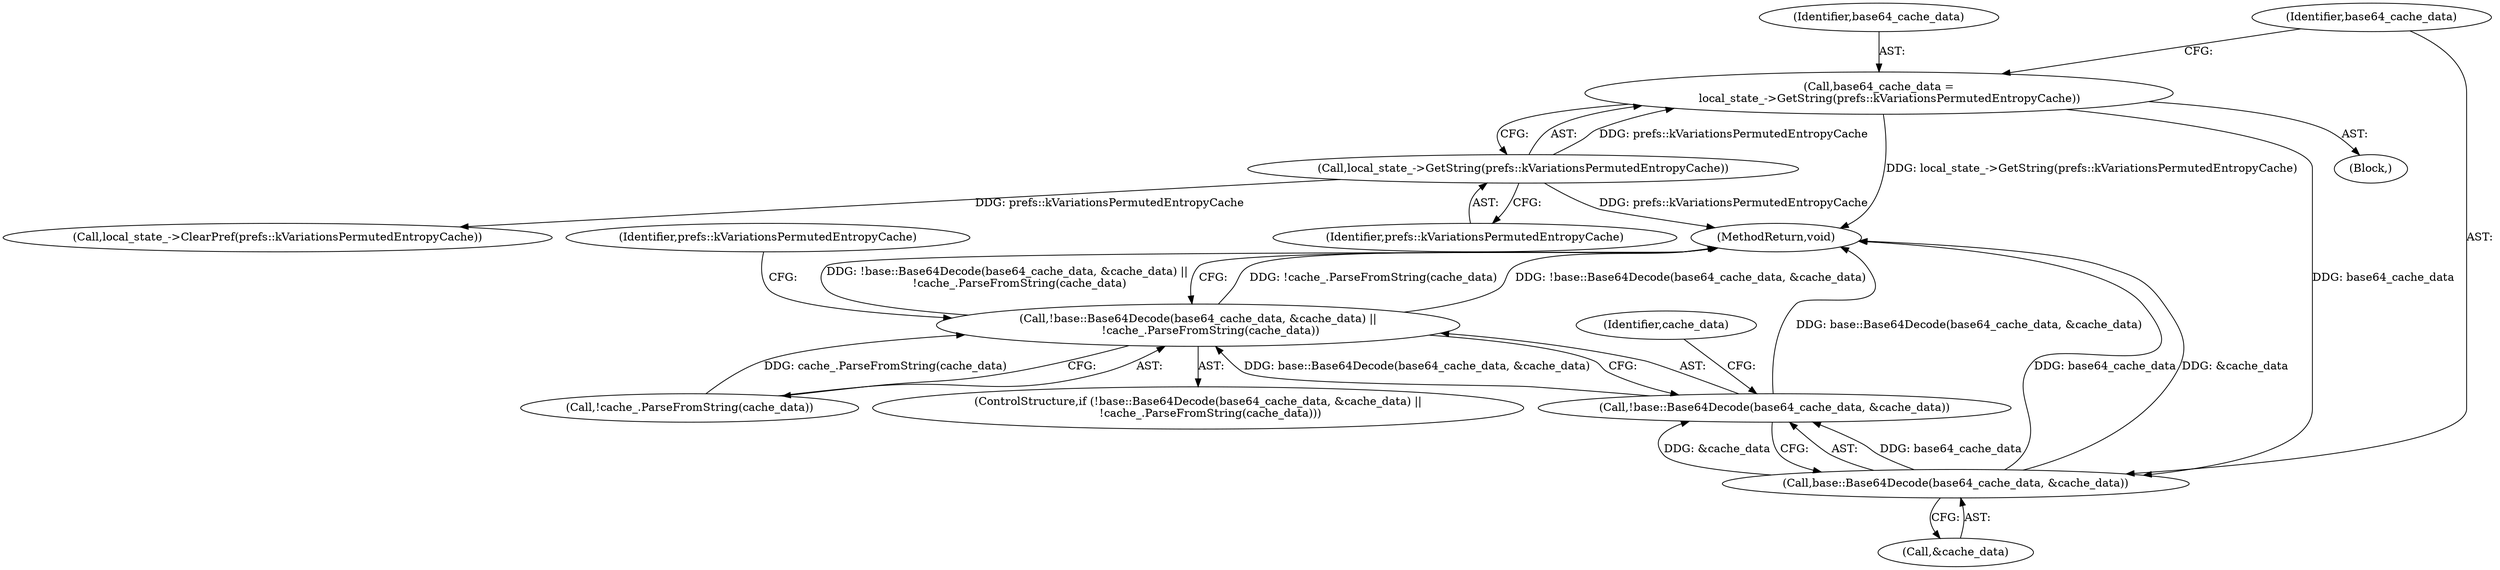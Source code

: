 digraph "1_Chrome_7cb8e1ae121cf6b14aa0a59cc708de630c0ef965_4@del" {
"1000103" [label="(Call,base64_cache_data =\n      local_state_->GetString(prefs::kVariationsPermutedEntropyCache))"];
"1000105" [label="(Call,local_state_->GetString(prefs::kVariationsPermutedEntropyCache))"];
"1000111" [label="(Call,base::Base64Decode(base64_cache_data, &cache_data))"];
"1000110" [label="(Call,!base::Base64Decode(base64_cache_data, &cache_data))"];
"1000109" [label="(Call,!base::Base64Decode(base64_cache_data, &cache_data) ||\n       !cache_.ParseFromString(cache_data))"];
"1000115" [label="(Call,!cache_.ParseFromString(cache_data))"];
"1000120" [label="(Identifier,prefs::kVariationsPermutedEntropyCache)"];
"1000105" [label="(Call,local_state_->GetString(prefs::kVariationsPermutedEntropyCache))"];
"1000111" [label="(Call,base::Base64Decode(base64_cache_data, &cache_data))"];
"1000117" [label="(Identifier,cache_data)"];
"1000106" [label="(Identifier,prefs::kVariationsPermutedEntropyCache)"];
"1000103" [label="(Call,base64_cache_data =\n      local_state_->GetString(prefs::kVariationsPermutedEntropyCache))"];
"1000104" [label="(Identifier,base64_cache_data)"];
"1000119" [label="(Call,local_state_->ClearPref(prefs::kVariationsPermutedEntropyCache))"];
"1000122" [label="(MethodReturn,void)"];
"1000113" [label="(Call,&cache_data)"];
"1000110" [label="(Call,!base::Base64Decode(base64_cache_data, &cache_data))"];
"1000112" [label="(Identifier,base64_cache_data)"];
"1000109" [label="(Call,!base::Base64Decode(base64_cache_data, &cache_data) ||\n       !cache_.ParseFromString(cache_data))"];
"1000108" [label="(ControlStructure,if (!base::Base64Decode(base64_cache_data, &cache_data) ||\n       !cache_.ParseFromString(cache_data)))"];
"1000101" [label="(Block,)"];
"1000103" -> "1000101"  [label="AST: "];
"1000103" -> "1000105"  [label="CFG: "];
"1000104" -> "1000103"  [label="AST: "];
"1000105" -> "1000103"  [label="AST: "];
"1000112" -> "1000103"  [label="CFG: "];
"1000103" -> "1000122"  [label="DDG: local_state_->GetString(prefs::kVariationsPermutedEntropyCache)"];
"1000105" -> "1000103"  [label="DDG: prefs::kVariationsPermutedEntropyCache"];
"1000103" -> "1000111"  [label="DDG: base64_cache_data"];
"1000105" -> "1000106"  [label="CFG: "];
"1000106" -> "1000105"  [label="AST: "];
"1000105" -> "1000122"  [label="DDG: prefs::kVariationsPermutedEntropyCache"];
"1000105" -> "1000119"  [label="DDG: prefs::kVariationsPermutedEntropyCache"];
"1000111" -> "1000110"  [label="AST: "];
"1000111" -> "1000113"  [label="CFG: "];
"1000112" -> "1000111"  [label="AST: "];
"1000113" -> "1000111"  [label="AST: "];
"1000110" -> "1000111"  [label="CFG: "];
"1000111" -> "1000122"  [label="DDG: base64_cache_data"];
"1000111" -> "1000122"  [label="DDG: &cache_data"];
"1000111" -> "1000110"  [label="DDG: base64_cache_data"];
"1000111" -> "1000110"  [label="DDG: &cache_data"];
"1000110" -> "1000109"  [label="AST: "];
"1000117" -> "1000110"  [label="CFG: "];
"1000109" -> "1000110"  [label="CFG: "];
"1000110" -> "1000122"  [label="DDG: base::Base64Decode(base64_cache_data, &cache_data)"];
"1000110" -> "1000109"  [label="DDG: base::Base64Decode(base64_cache_data, &cache_data)"];
"1000109" -> "1000108"  [label="AST: "];
"1000109" -> "1000115"  [label="CFG: "];
"1000115" -> "1000109"  [label="AST: "];
"1000120" -> "1000109"  [label="CFG: "];
"1000122" -> "1000109"  [label="CFG: "];
"1000109" -> "1000122"  [label="DDG: !cache_.ParseFromString(cache_data)"];
"1000109" -> "1000122"  [label="DDG: !base::Base64Decode(base64_cache_data, &cache_data)"];
"1000109" -> "1000122"  [label="DDG: !base::Base64Decode(base64_cache_data, &cache_data) ||\n       !cache_.ParseFromString(cache_data)"];
"1000115" -> "1000109"  [label="DDG: cache_.ParseFromString(cache_data)"];
}
